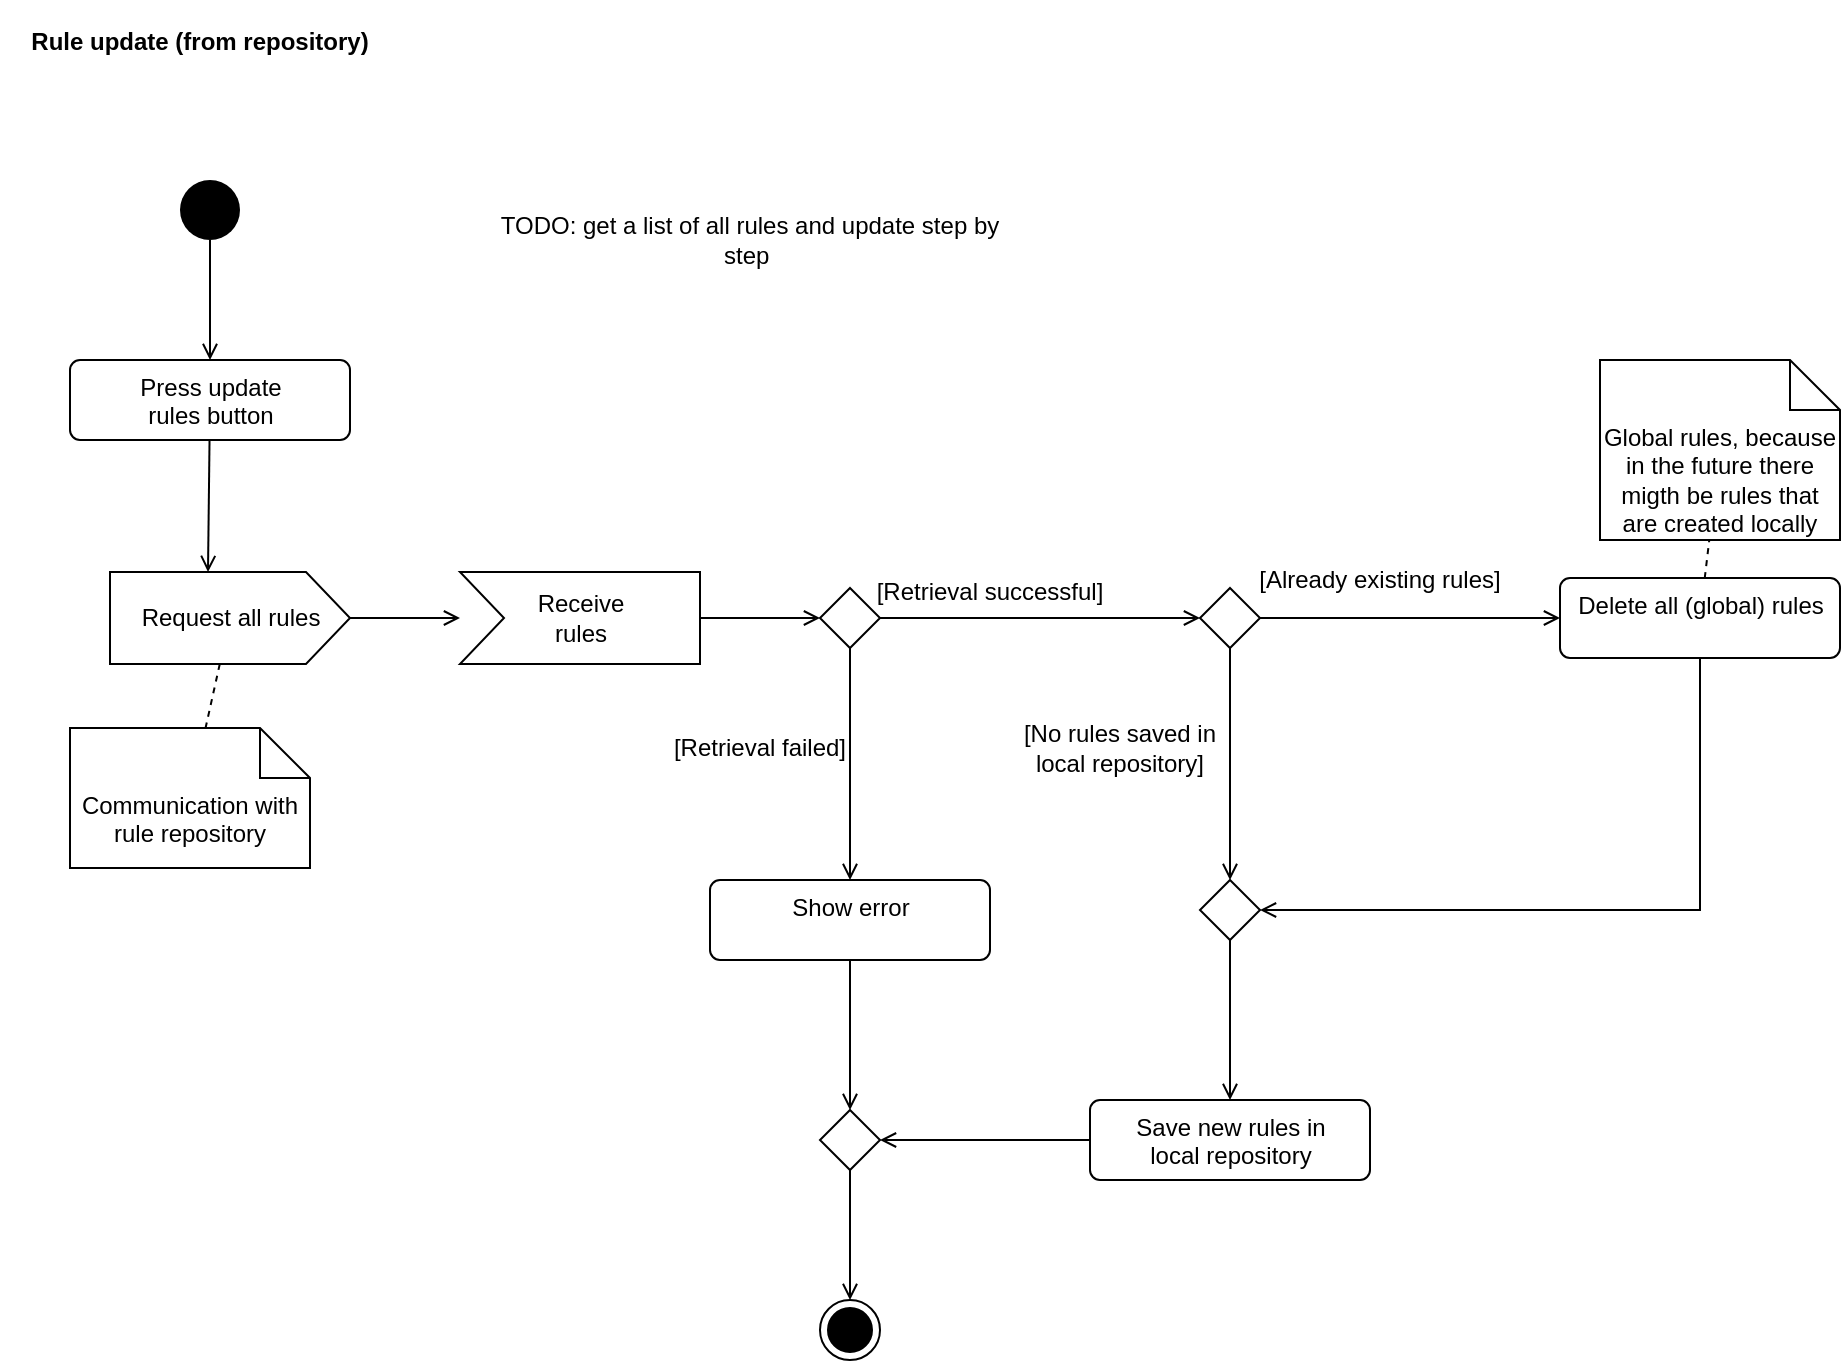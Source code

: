<mxfile version="13.9.9" type="device"><diagram id="5Kmif3owstDdWQsu63Fx" name="Seite-1"><mxGraphModel dx="1086" dy="806" grid="1" gridSize="10" guides="1" tooltips="1" connect="1" arrows="1" fold="1" page="1" pageScale="1" pageWidth="1169" pageHeight="827" math="0" shadow="0"><root><mxCell id="0"/><mxCell id="1" parent="0"/><mxCell id="HeTgxfxc-n4xW10NFioY-4" style="edgeStyle=orthogonalEdgeStyle;rounded=0;orthogonalLoop=1;jettySize=auto;html=1;endArrow=open;endFill=0;" parent="1" source="HeTgxfxc-n4xW10NFioY-1" target="HeTgxfxc-n4xW10NFioY-3" edge="1"><mxGeometry relative="1" as="geometry"/></mxCell><mxCell id="HeTgxfxc-n4xW10NFioY-1" value="" style="ellipse;fillColor=#000000;strokeColor=none;" parent="1" vertex="1"><mxGeometry x="90" y="90" width="30" height="30" as="geometry"/></mxCell><mxCell id="HeTgxfxc-n4xW10NFioY-2" value="Rule update (from repository)" style="text;align=center;fontStyle=1;verticalAlign=middle;spacingLeft=3;spacingRight=3;strokeColor=none;rotatable=0;points=[[0,0.5],[1,0.5]];portConstraint=eastwest;" parent="1" vertex="1"><mxGeometry width="200" height="40" as="geometry"/></mxCell><mxCell id="HeTgxfxc-n4xW10NFioY-9" style="rounded=0;orthogonalLoop=1;jettySize=auto;html=1;entryX=0;entryY=0;entryDx=49;entryDy=0;entryPerimeter=0;endArrow=open;endFill=0;" parent="1" source="HeTgxfxc-n4xW10NFioY-3" target="HeTgxfxc-n4xW10NFioY-7" edge="1"><mxGeometry relative="1" as="geometry"/></mxCell><mxCell id="HeTgxfxc-n4xW10NFioY-3" value="Press update&lt;br&gt;rules button" style="html=1;align=center;verticalAlign=top;rounded=1;absoluteArcSize=1;arcSize=10;dashed=0;" parent="1" vertex="1"><mxGeometry x="35" y="180" width="140" height="40" as="geometry"/></mxCell><mxCell id="HeTgxfxc-n4xW10NFioY-6" style="edgeStyle=none;rounded=0;orthogonalLoop=1;jettySize=auto;html=1;endArrow=open;endFill=0;" parent="1" source="HeTgxfxc-n4xW10NFioY-7" target="HeTgxfxc-n4xW10NFioY-8" edge="1"><mxGeometry relative="1" as="geometry"/></mxCell><mxCell id="HeTgxfxc-n4xW10NFioY-11" style="edgeStyle=none;rounded=0;orthogonalLoop=1;jettySize=auto;html=1;endArrow=none;endFill=0;dashed=1;" parent="1" source="HeTgxfxc-n4xW10NFioY-7" target="HeTgxfxc-n4xW10NFioY-10" edge="1"><mxGeometry relative="1" as="geometry"/></mxCell><mxCell id="HeTgxfxc-n4xW10NFioY-7" value="Request all rules" style="html=1;shadow=0;dashed=0;align=center;verticalAlign=middle;shape=mxgraph.arrows2.arrow;dy=0;dx=22;notch=0;" parent="1" vertex="1"><mxGeometry x="55" y="286" width="120" height="46" as="geometry"/></mxCell><mxCell id="HeTgxfxc-n4xW10NFioY-44" style="edgeStyle=none;rounded=0;orthogonalLoop=1;jettySize=auto;html=1;entryX=0;entryY=0.5;entryDx=0;entryDy=0;endArrow=open;endFill=0;" parent="1" source="HeTgxfxc-n4xW10NFioY-8" target="HeTgxfxc-n4xW10NFioY-42" edge="1"><mxGeometry relative="1" as="geometry"/></mxCell><mxCell id="HeTgxfxc-n4xW10NFioY-8" value="Receive&lt;br&gt;rules" style="html=1;shadow=0;dashed=0;align=center;verticalAlign=middle;shape=mxgraph.arrows2.arrow;dy=0;dx=0;notch=22;" parent="1" vertex="1"><mxGeometry x="230" y="286" width="120" height="46" as="geometry"/></mxCell><mxCell id="HeTgxfxc-n4xW10NFioY-10" value="Communication with rule repository" style="shape=note2;boundedLbl=1;whiteSpace=wrap;html=1;size=25;verticalAlign=top;align=center;" parent="1" vertex="1"><mxGeometry x="35" y="364" width="120" height="70" as="geometry"/></mxCell><mxCell id="HeTgxfxc-n4xW10NFioY-15" style="rounded=0;orthogonalLoop=1;jettySize=auto;html=1;endArrow=open;endFill=0;entryX=0.5;entryY=0;entryDx=0;entryDy=0;" parent="1" source="HeTgxfxc-n4xW10NFioY-12" target="HeTgxfxc-n4xW10NFioY-16" edge="1"><mxGeometry relative="1" as="geometry"/></mxCell><mxCell id="HeTgxfxc-n4xW10NFioY-33" style="edgeStyle=none;rounded=0;orthogonalLoop=1;jettySize=auto;html=1;endArrow=open;endFill=0;" parent="1" source="HeTgxfxc-n4xW10NFioY-12" target="HeTgxfxc-n4xW10NFioY-32" edge="1"><mxGeometry relative="1" as="geometry"/></mxCell><mxCell id="HeTgxfxc-n4xW10NFioY-12" value="" style="rhombus;" parent="1" vertex="1"><mxGeometry x="600" y="294" width="30" height="30" as="geometry"/></mxCell><mxCell id="HeTgxfxc-n4xW10NFioY-41" style="edgeStyle=none;rounded=0;orthogonalLoop=1;jettySize=auto;html=1;endArrow=open;endFill=0;entryX=1;entryY=0.5;entryDx=0;entryDy=0;" parent="1" source="HeTgxfxc-n4xW10NFioY-14" target="HeTgxfxc-n4xW10NFioY-49" edge="1"><mxGeometry relative="1" as="geometry"/></mxCell><mxCell id="HeTgxfxc-n4xW10NFioY-14" value="Save new rules in&lt;br&gt;local repository" style="html=1;align=center;verticalAlign=top;rounded=1;absoluteArcSize=1;arcSize=10;dashed=0;" parent="1" vertex="1"><mxGeometry x="545" y="550" width="140" height="40" as="geometry"/></mxCell><mxCell id="HeTgxfxc-n4xW10NFioY-37" style="edgeStyle=none;rounded=0;orthogonalLoop=1;jettySize=auto;html=1;endArrow=open;endFill=0;" parent="1" source="HeTgxfxc-n4xW10NFioY-16" target="HeTgxfxc-n4xW10NFioY-14" edge="1"><mxGeometry relative="1" as="geometry"/></mxCell><mxCell id="HeTgxfxc-n4xW10NFioY-16" value="" style="rhombus;" parent="1" vertex="1"><mxGeometry x="600" y="440" width="30" height="30" as="geometry"/></mxCell><mxCell id="HeTgxfxc-n4xW10NFioY-18" value="[No rules saved in local repository]" style="text;html=1;strokeColor=none;fillColor=none;align=center;verticalAlign=middle;whiteSpace=wrap;rounded=0;" parent="1" vertex="1"><mxGeometry x="510" y="364" width="100" height="20" as="geometry"/></mxCell><mxCell id="HeTgxfxc-n4xW10NFioY-39" style="edgeStyle=none;rounded=0;orthogonalLoop=1;jettySize=auto;html=1;endArrow=none;endFill=0;dashed=1;" parent="1" source="HeTgxfxc-n4xW10NFioY-32" target="HeTgxfxc-n4xW10NFioY-38" edge="1"><mxGeometry relative="1" as="geometry"/></mxCell><mxCell id="HeTgxfxc-n4xW10NFioY-48" style="edgeStyle=none;rounded=0;orthogonalLoop=1;jettySize=auto;html=1;entryX=1;entryY=0.5;entryDx=0;entryDy=0;endArrow=open;endFill=0;" parent="1" source="HeTgxfxc-n4xW10NFioY-32" target="HeTgxfxc-n4xW10NFioY-16" edge="1"><mxGeometry relative="1" as="geometry"><Array as="points"><mxPoint x="850" y="455"/></Array></mxGeometry></mxCell><mxCell id="HeTgxfxc-n4xW10NFioY-32" value="Delete all (global) rules" style="html=1;align=center;verticalAlign=top;rounded=1;absoluteArcSize=1;arcSize=10;dashed=0;" parent="1" vertex="1"><mxGeometry x="780" y="289" width="140" height="40" as="geometry"/></mxCell><mxCell id="HeTgxfxc-n4xW10NFioY-34" value="[Already existing rules]" style="text;html=1;strokeColor=none;fillColor=none;align=center;verticalAlign=middle;whiteSpace=wrap;rounded=0;" parent="1" vertex="1"><mxGeometry x="620" y="280" width="140" height="20" as="geometry"/></mxCell><mxCell id="HeTgxfxc-n4xW10NFioY-38" value="Global rules, because in the future there migth be rules that are created locally" style="shape=note2;boundedLbl=1;whiteSpace=wrap;html=1;size=25;verticalAlign=top;align=center;" parent="1" vertex="1"><mxGeometry x="800" y="180" width="120" height="90" as="geometry"/></mxCell><mxCell id="HeTgxfxc-n4xW10NFioY-40" value="" style="ellipse;html=1;shape=endState;fillColor=#000000;strokeColor=#000000;" parent="1" vertex="1"><mxGeometry x="410" y="650" width="30" height="30" as="geometry"/></mxCell><mxCell id="HeTgxfxc-n4xW10NFioY-45" style="edgeStyle=none;rounded=0;orthogonalLoop=1;jettySize=auto;html=1;entryX=0;entryY=0.5;entryDx=0;entryDy=0;endArrow=open;endFill=0;" parent="1" source="HeTgxfxc-n4xW10NFioY-42" target="HeTgxfxc-n4xW10NFioY-12" edge="1"><mxGeometry relative="1" as="geometry"/></mxCell><mxCell id="HeTgxfxc-n4xW10NFioY-47" style="edgeStyle=none;rounded=0;orthogonalLoop=1;jettySize=auto;html=1;entryX=0.5;entryY=0;entryDx=0;entryDy=0;endArrow=open;endFill=0;exitX=0.5;exitY=1;exitDx=0;exitDy=0;" parent="1" source="HeTgxfxc-n4xW10NFioY-42" target="HeTgxfxc-n4xW10NFioY-61" edge="1"><mxGeometry relative="1" as="geometry"/></mxCell><mxCell id="HeTgxfxc-n4xW10NFioY-42" value="" style="rhombus;" parent="1" vertex="1"><mxGeometry x="410" y="294" width="30" height="30" as="geometry"/></mxCell><mxCell id="HeTgxfxc-n4xW10NFioY-51" style="edgeStyle=none;rounded=0;orthogonalLoop=1;jettySize=auto;html=1;entryX=0.5;entryY=0;entryDx=0;entryDy=0;endArrow=open;endFill=0;" parent="1" source="HeTgxfxc-n4xW10NFioY-49" target="HeTgxfxc-n4xW10NFioY-40" edge="1"><mxGeometry relative="1" as="geometry"/></mxCell><mxCell id="HeTgxfxc-n4xW10NFioY-49" value="" style="rhombus;" parent="1" vertex="1"><mxGeometry x="410" y="555" width="30" height="30" as="geometry"/></mxCell><mxCell id="HeTgxfxc-n4xW10NFioY-59" value="[Retrieval successful]" style="text;html=1;strokeColor=none;fillColor=none;align=center;verticalAlign=middle;whiteSpace=wrap;rounded=0;" parent="1" vertex="1"><mxGeometry x="425" y="286" width="140" height="20" as="geometry"/></mxCell><mxCell id="HeTgxfxc-n4xW10NFioY-60" value="[Retrieval failed]" style="text;html=1;strokeColor=none;fillColor=none;align=center;verticalAlign=middle;whiteSpace=wrap;rounded=0;" parent="1" vertex="1"><mxGeometry x="310" y="364" width="140" height="20" as="geometry"/></mxCell><mxCell id="HeTgxfxc-n4xW10NFioY-62" style="edgeStyle=none;rounded=0;orthogonalLoop=1;jettySize=auto;html=1;entryX=0.5;entryY=0;entryDx=0;entryDy=0;endArrow=open;endFill=0;" parent="1" source="HeTgxfxc-n4xW10NFioY-61" target="HeTgxfxc-n4xW10NFioY-49" edge="1"><mxGeometry relative="1" as="geometry"/></mxCell><mxCell id="HeTgxfxc-n4xW10NFioY-61" value="Show error" style="html=1;align=center;verticalAlign=top;rounded=1;absoluteArcSize=1;arcSize=10;dashed=0;" parent="1" vertex="1"><mxGeometry x="355" y="440" width="140" height="40" as="geometry"/></mxCell><mxCell id="tq9lxyGQHelKIPW7u6rB-1" value="TODO: get a list of all rules and update step by step&amp;nbsp;" style="text;html=1;strokeColor=none;fillColor=none;align=center;verticalAlign=middle;whiteSpace=wrap;rounded=0;" parent="1" vertex="1"><mxGeometry x="240" y="90" width="270" height="60" as="geometry"/></mxCell></root></mxGraphModel></diagram></mxfile>